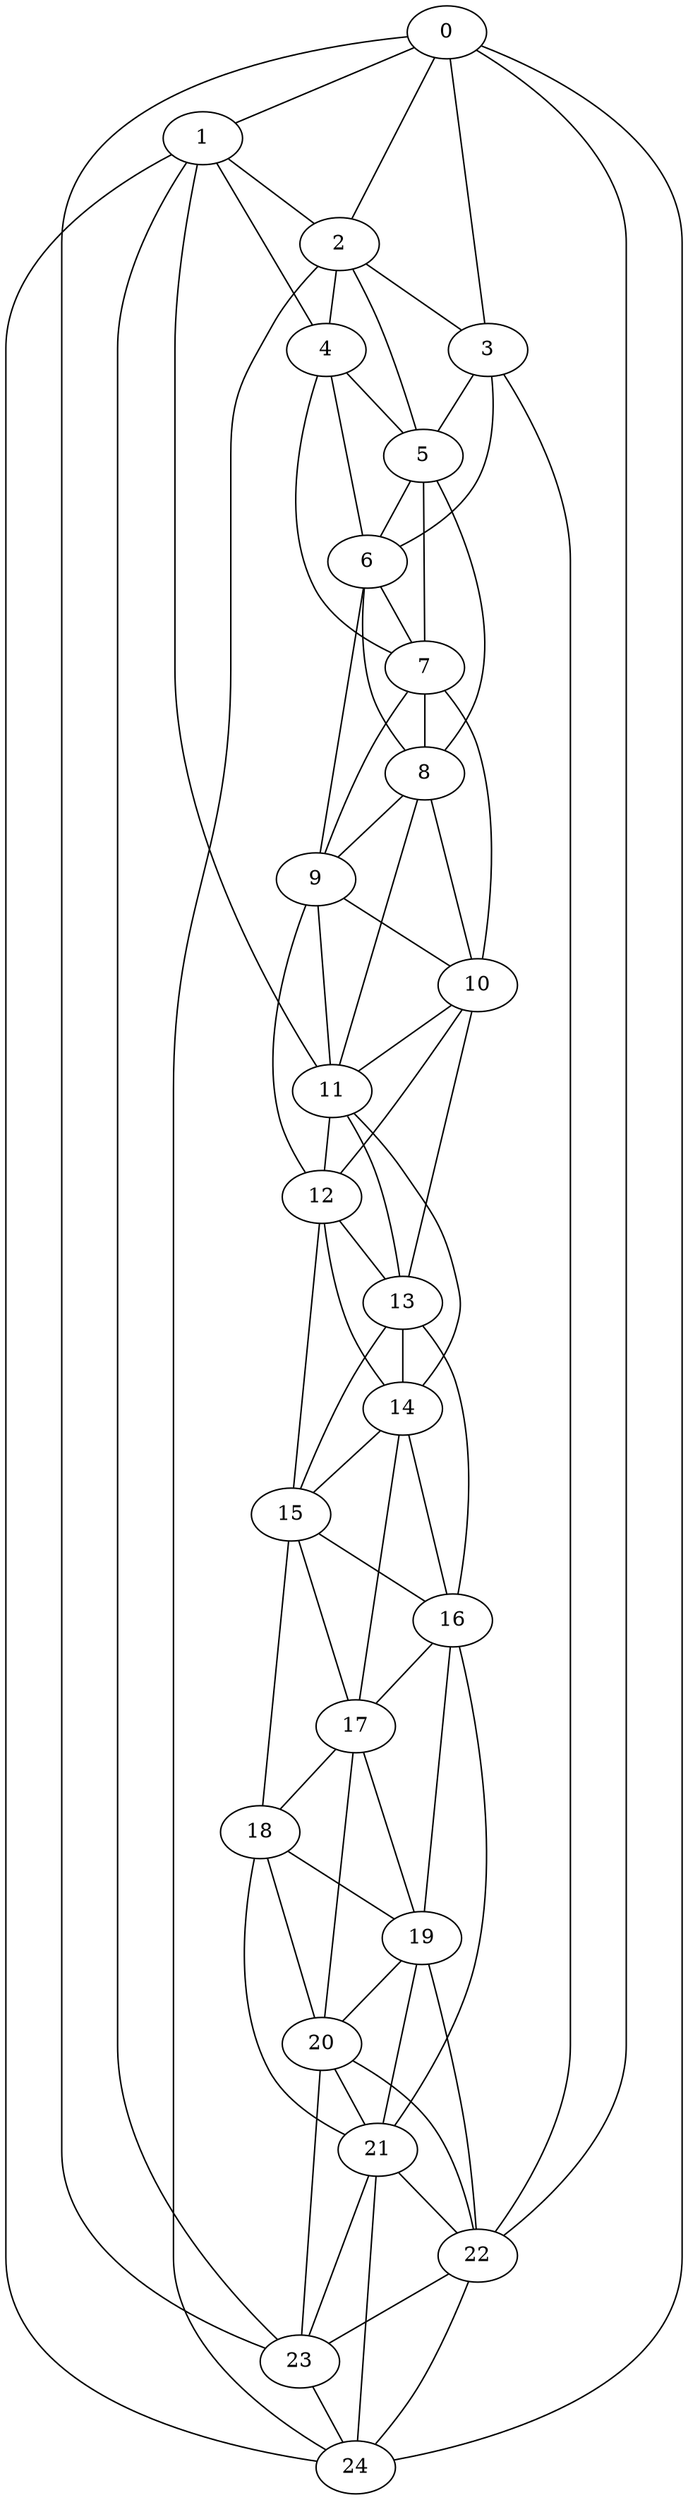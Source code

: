 strict graph "watts_strogatz_graph(25,6,0.1)" {
0;
1;
2;
3;
4;
5;
6;
7;
8;
9;
10;
11;
12;
13;
14;
15;
16;
17;
18;
19;
20;
21;
22;
23;
24;
0 -- 1  [is_available=True, prob="0.114047507849"];
0 -- 2  [is_available=True, prob="0.721683781105"];
0 -- 3  [is_available=True, prob="0.810388593986"];
0 -- 22  [is_available=True, prob="1.0"];
0 -- 23  [is_available=True, prob="0.453909361447"];
0 -- 24  [is_available=True, prob="0.849586434594"];
1 -- 2  [is_available=True, prob="0.392773286736"];
1 -- 4  [is_available=True, prob="0.796289450029"];
1 -- 11  [is_available=True, prob="0.296619175774"];
1 -- 23  [is_available=True, prob="1.0"];
1 -- 24  [is_available=True, prob="0.452105012196"];
2 -- 3  [is_available=True, prob="1.0"];
2 -- 4  [is_available=True, prob="0.464431165437"];
2 -- 5  [is_available=True, prob="0.0561980839176"];
2 -- 24  [is_available=True, prob="0.35858005077"];
3 -- 5  [is_available=True, prob="0.166235275737"];
3 -- 6  [is_available=True, prob="0.353123265578"];
3 -- 22  [is_available=True, prob="0.719776792138"];
4 -- 5  [is_available=True, prob="0.819132544536"];
4 -- 6  [is_available=True, prob="0.567932955133"];
4 -- 7  [is_available=True, prob="1.0"];
5 -- 6  [is_available=True, prob="0.0421319730372"];
5 -- 7  [is_available=True, prob="0.264768578366"];
5 -- 8  [is_available=True, prob="0.108957849204"];
6 -- 7  [is_available=True, prob="0.941960247736"];
6 -- 8  [is_available=True, prob="1.0"];
6 -- 9  [is_available=True, prob="0.842620061139"];
7 -- 8  [is_available=True, prob="1.0"];
7 -- 9  [is_available=True, prob="1.0"];
7 -- 10  [is_available=True, prob="0.208304102328"];
8 -- 9  [is_available=True, prob="0.930508987491"];
8 -- 10  [is_available=True, prob="0.365264962314"];
8 -- 11  [is_available=True, prob="0.991533870584"];
9 -- 10  [is_available=True, prob="0.862752303848"];
9 -- 11  [is_available=True, prob="0.139345891238"];
9 -- 12  [is_available=True, prob="0.269110362852"];
10 -- 11  [is_available=True, prob="0.156490790133"];
10 -- 12  [is_available=True, prob="0.277178875642"];
10 -- 13  [is_available=True, prob="1.0"];
11 -- 12  [is_available=True, prob="0.813262997772"];
11 -- 13  [is_available=True, prob="1.0"];
11 -- 14  [is_available=True, prob="0.999943362517"];
12 -- 13  [is_available=True, prob="0.117622294382"];
12 -- 14  [is_available=True, prob="0.0741635280572"];
12 -- 15  [is_available=True, prob="0.251356186572"];
13 -- 14  [is_available=True, prob="0.578306121027"];
13 -- 15  [is_available=True, prob="0.244081739996"];
13 -- 16  [is_available=True, prob="0.642571830789"];
14 -- 15  [is_available=True, prob="0.214287542767"];
14 -- 16  [is_available=True, prob="0.956211811001"];
14 -- 17  [is_available=True, prob="0.86974260813"];
15 -- 16  [is_available=True, prob="0.542207541252"];
15 -- 17  [is_available=True, prob="0.00532820401918"];
15 -- 18  [is_available=True, prob="1.0"];
16 -- 17  [is_available=True, prob="1.0"];
16 -- 19  [is_available=True, prob="1.0"];
16 -- 21  [is_available=True, prob="0.0734209561156"];
17 -- 18  [is_available=True, prob="0.0696827356002"];
17 -- 19  [is_available=True, prob="0.285256948097"];
17 -- 20  [is_available=True, prob="0.950706495987"];
18 -- 19  [is_available=True, prob="1.0"];
18 -- 20  [is_available=True, prob="0.55909888355"];
18 -- 21  [is_available=True, prob="0.535626877455"];
19 -- 20  [is_available=True, prob="0.829847203664"];
19 -- 21  [is_available=True, prob="0.0184130752361"];
19 -- 22  [is_available=True, prob="0.942466355344"];
20 -- 21  [is_available=True, prob="0.773759280455"];
20 -- 22  [is_available=True, prob="0.410536876898"];
20 -- 23  [is_available=True, prob="0.265983500033"];
21 -- 22  [is_available=True, prob="1.0"];
21 -- 23  [is_available=True, prob="1.0"];
21 -- 24  [is_available=True, prob="0.75766568576"];
22 -- 23  [is_available=True, prob="0.251025540516"];
22 -- 24  [is_available=True, prob="0.987877633277"];
23 -- 24  [is_available=True, prob="0.60317490576"];
}
